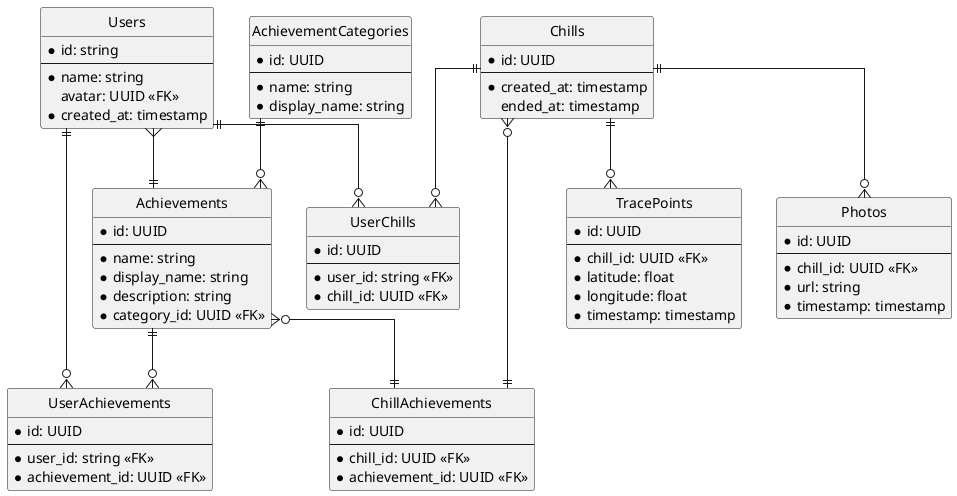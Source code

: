 @startuml er_diagram

' hide the spot
hide circle

' avoid problems with angled crows feed
skinparam linetype ortho

entity "Users" {
  * id: string
  --
  * name: string
  avatar: UUID <<FK>>
  * created_at: timestamp
}

entity "AchievementCategories" {
  * id: UUID
  --
  * name: string
  * display_name: string
}

entity "Achievements" {
  * id: UUID
  --
  *name: string
  *display_name: string
  *description: string
  *category_id: UUID <<FK>>
}

entity "UserAchievements" {
  * id: UUID
  --
  * user_id: string <<FK>>
  * achievement_id: UUID <<FK>>
}

entity "Chills" {
  * id: UUID
  --
  * created_at: timestamp
  ended_at: timestamp
}

entity "UserChills" {
  * id: UUID
  --
  * user_id: string <<FK>>
  * chill_id: UUID <<FK>>
}

entity "ChillAchievements" {
  * id: UUID
  --
  * chill_id: UUID <<FK>>
  * achievement_id: UUID <<FK>>
}

entity "TracePoints" {
  * id: UUID
  --
  * chill_id: UUID <<FK>>
  * latitude: float
  * longitude: float
  * timestamp: timestamp
}

entity "Photos" {
  * id: UUID
  --
  * chill_id: UUID <<FK>>
  * url: string
  * timestamp: timestamp
}

Users ||--o{ UserAchievements
Achievements ||--o{ UserAchievements
Users ||--o{ UserChills
Chills ||--o{ UserChills
Chills ||--o{ TracePoints
Chills ||--o{ Photos
AchievementCategories ||--o{ Achievements
Users }--|| Achievements
Achievements }o--|| ChillAchievements
Chills }o--|| ChillAchievements

@enduml